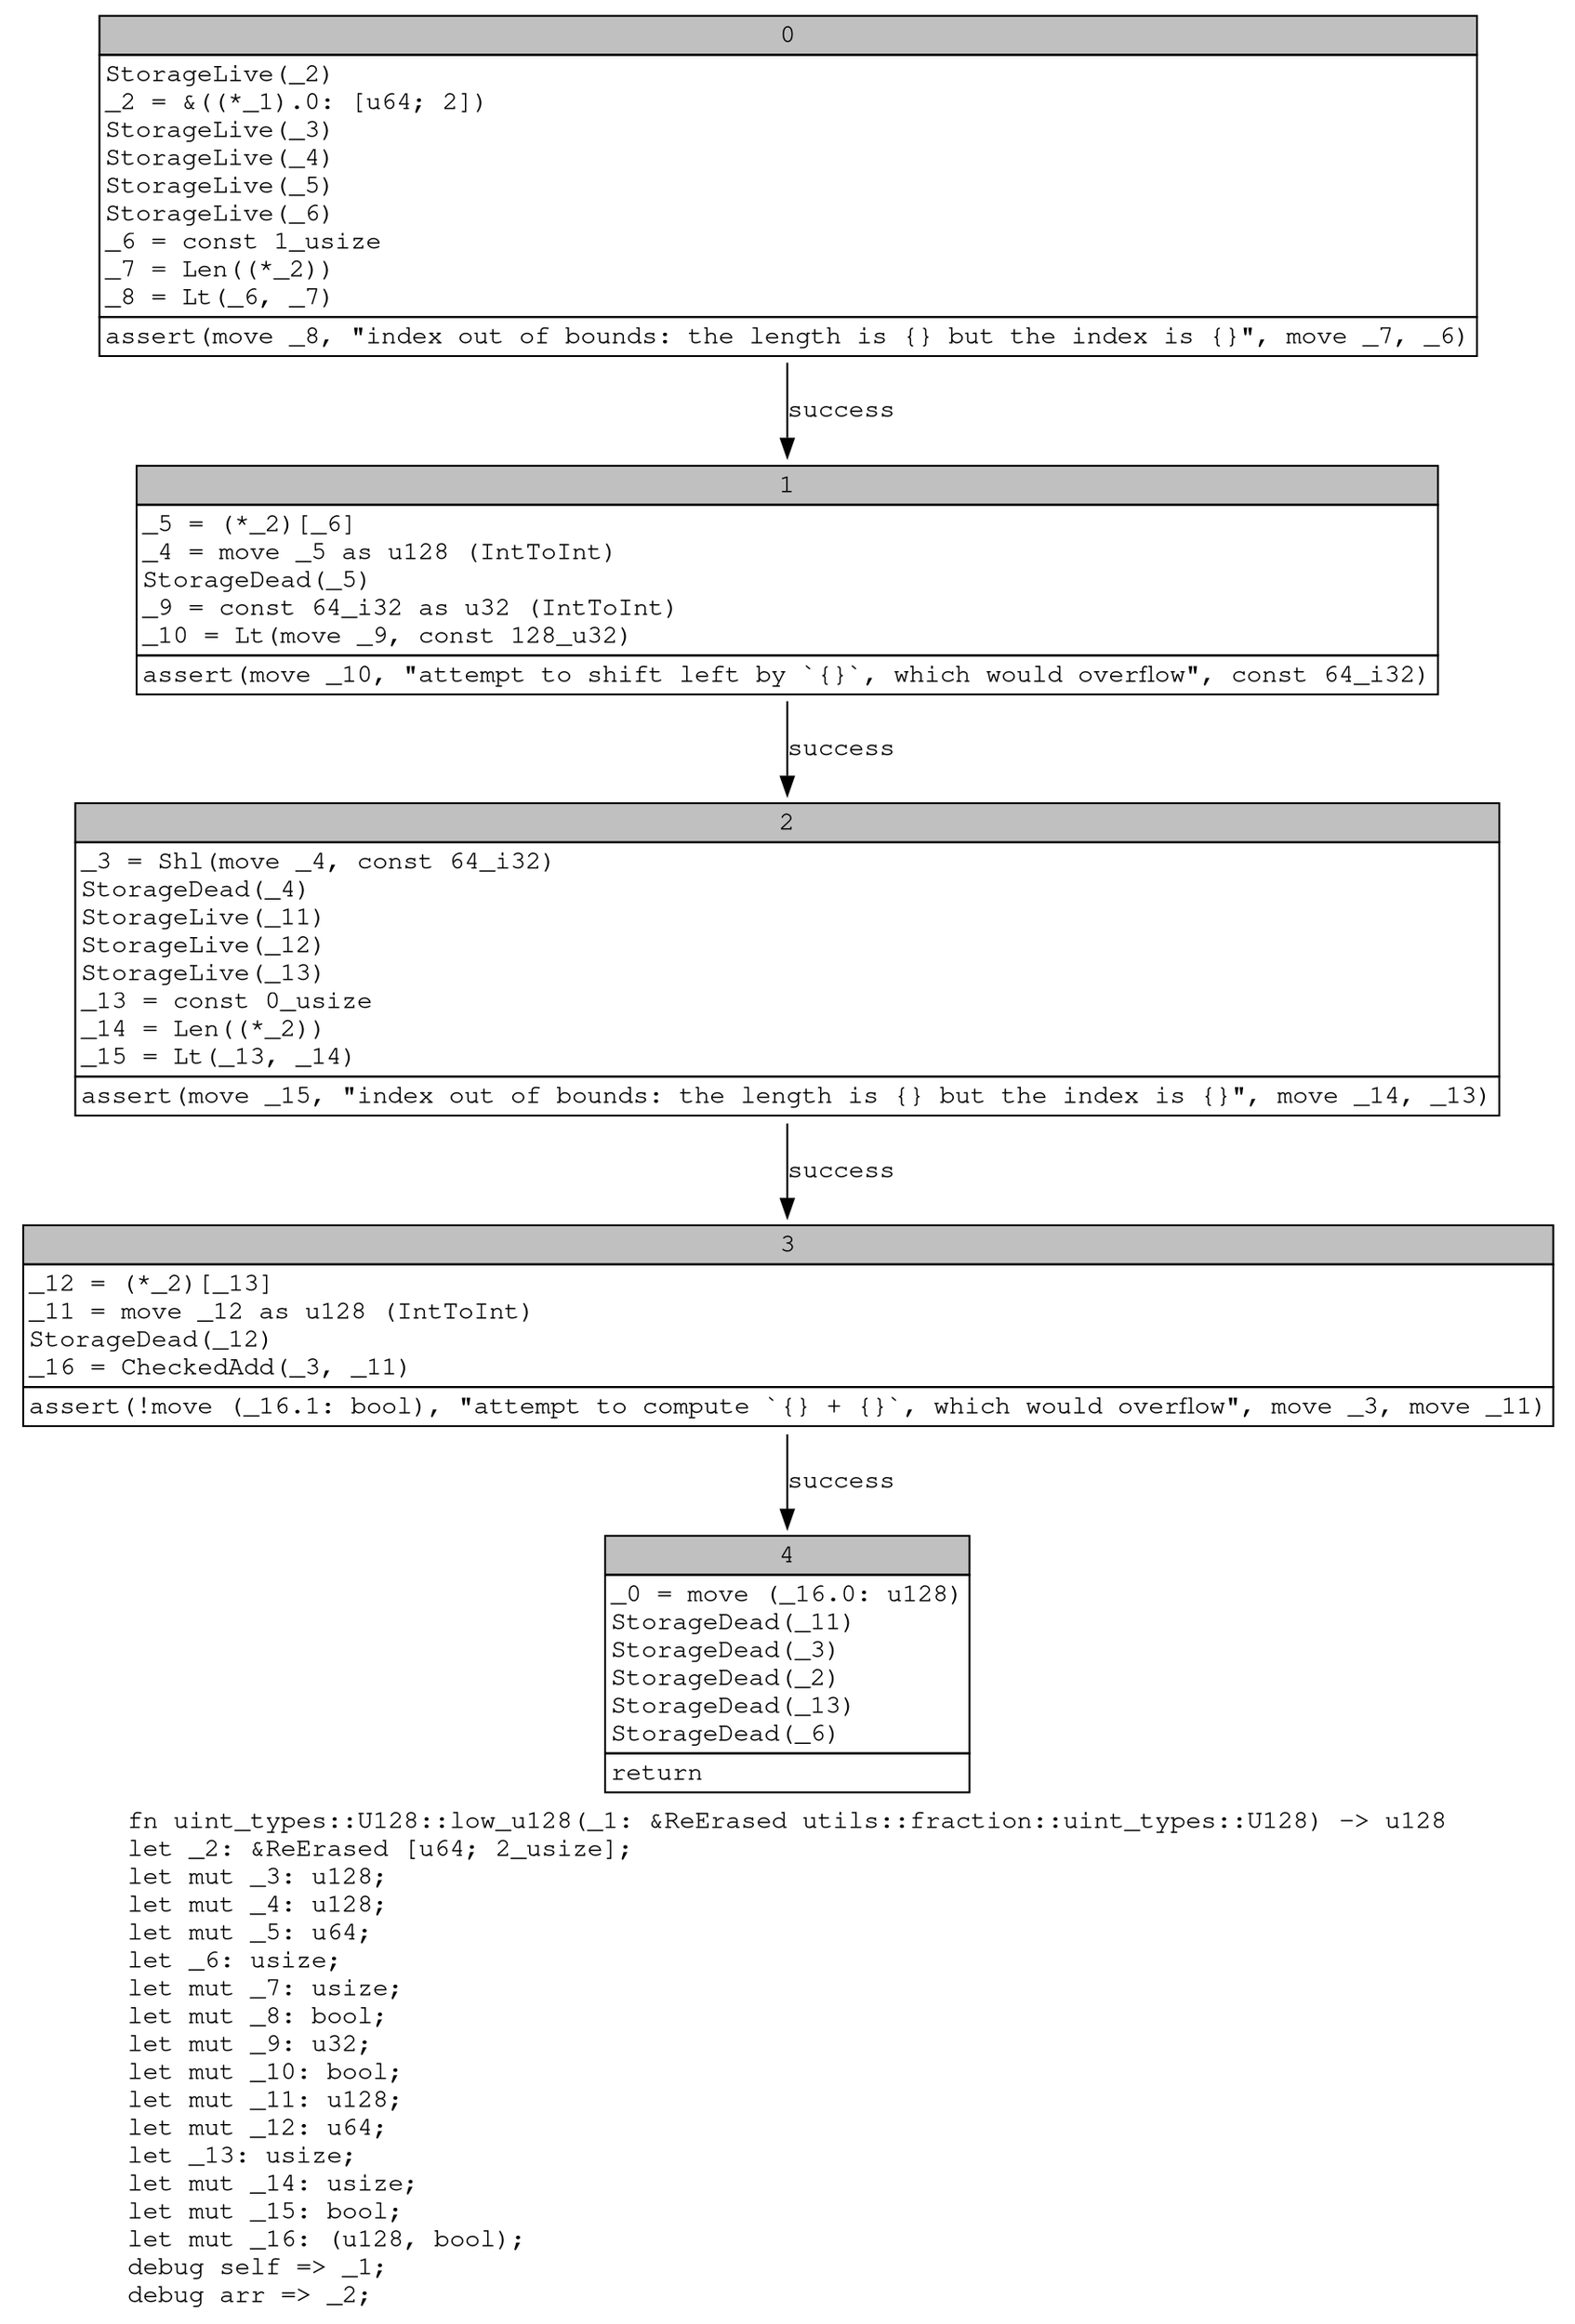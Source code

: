 digraph Mir_0_11845 {
    graph [fontname="Courier, monospace"];
    node [fontname="Courier, monospace"];
    edge [fontname="Courier, monospace"];
    label=<fn uint_types::U128::low_u128(_1: &amp;ReErased utils::fraction::uint_types::U128) -&gt; u128<br align="left"/>let _2: &amp;ReErased [u64; 2_usize];<br align="left"/>let mut _3: u128;<br align="left"/>let mut _4: u128;<br align="left"/>let mut _5: u64;<br align="left"/>let _6: usize;<br align="left"/>let mut _7: usize;<br align="left"/>let mut _8: bool;<br align="left"/>let mut _9: u32;<br align="left"/>let mut _10: bool;<br align="left"/>let mut _11: u128;<br align="left"/>let mut _12: u64;<br align="left"/>let _13: usize;<br align="left"/>let mut _14: usize;<br align="left"/>let mut _15: bool;<br align="left"/>let mut _16: (u128, bool);<br align="left"/>debug self =&gt; _1;<br align="left"/>debug arr =&gt; _2;<br align="left"/>>;
    bb0__0_11845 [shape="none", label=<<table border="0" cellborder="1" cellspacing="0"><tr><td bgcolor="gray" align="center" colspan="1">0</td></tr><tr><td align="left" balign="left">StorageLive(_2)<br/>_2 = &amp;((*_1).0: [u64; 2])<br/>StorageLive(_3)<br/>StorageLive(_4)<br/>StorageLive(_5)<br/>StorageLive(_6)<br/>_6 = const 1_usize<br/>_7 = Len((*_2))<br/>_8 = Lt(_6, _7)<br/></td></tr><tr><td align="left">assert(move _8, &quot;index out of bounds: the length is {} but the index is {}&quot;, move _7, _6)</td></tr></table>>];
    bb1__0_11845 [shape="none", label=<<table border="0" cellborder="1" cellspacing="0"><tr><td bgcolor="gray" align="center" colspan="1">1</td></tr><tr><td align="left" balign="left">_5 = (*_2)[_6]<br/>_4 = move _5 as u128 (IntToInt)<br/>StorageDead(_5)<br/>_9 = const 64_i32 as u32 (IntToInt)<br/>_10 = Lt(move _9, const 128_u32)<br/></td></tr><tr><td align="left">assert(move _10, &quot;attempt to shift left by `{}`, which would overflow&quot;, const 64_i32)</td></tr></table>>];
    bb2__0_11845 [shape="none", label=<<table border="0" cellborder="1" cellspacing="0"><tr><td bgcolor="gray" align="center" colspan="1">2</td></tr><tr><td align="left" balign="left">_3 = Shl(move _4, const 64_i32)<br/>StorageDead(_4)<br/>StorageLive(_11)<br/>StorageLive(_12)<br/>StorageLive(_13)<br/>_13 = const 0_usize<br/>_14 = Len((*_2))<br/>_15 = Lt(_13, _14)<br/></td></tr><tr><td align="left">assert(move _15, &quot;index out of bounds: the length is {} but the index is {}&quot;, move _14, _13)</td></tr></table>>];
    bb3__0_11845 [shape="none", label=<<table border="0" cellborder="1" cellspacing="0"><tr><td bgcolor="gray" align="center" colspan="1">3</td></tr><tr><td align="left" balign="left">_12 = (*_2)[_13]<br/>_11 = move _12 as u128 (IntToInt)<br/>StorageDead(_12)<br/>_16 = CheckedAdd(_3, _11)<br/></td></tr><tr><td align="left">assert(!move (_16.1: bool), &quot;attempt to compute `{} + {}`, which would overflow&quot;, move _3, move _11)</td></tr></table>>];
    bb4__0_11845 [shape="none", label=<<table border="0" cellborder="1" cellspacing="0"><tr><td bgcolor="gray" align="center" colspan="1">4</td></tr><tr><td align="left" balign="left">_0 = move (_16.0: u128)<br/>StorageDead(_11)<br/>StorageDead(_3)<br/>StorageDead(_2)<br/>StorageDead(_13)<br/>StorageDead(_6)<br/></td></tr><tr><td align="left">return</td></tr></table>>];
    bb0__0_11845 -> bb1__0_11845 [label="success"];
    bb1__0_11845 -> bb2__0_11845 [label="success"];
    bb2__0_11845 -> bb3__0_11845 [label="success"];
    bb3__0_11845 -> bb4__0_11845 [label="success"];
}
